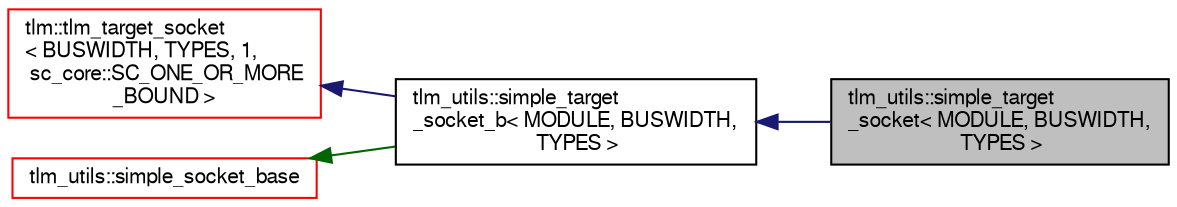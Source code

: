 digraph "tlm_utils::simple_target_socket&lt; MODULE, BUSWIDTH, TYPES &gt;"
{
  edge [fontname="FreeSans",fontsize="10",labelfontname="FreeSans",labelfontsize="10"];
  node [fontname="FreeSans",fontsize="10",shape=record];
  rankdir="LR";
  Node11 [label="tlm_utils::simple_target\l_socket\< MODULE, BUSWIDTH,\l TYPES \>",height=0.2,width=0.4,color="black", fillcolor="grey75", style="filled", fontcolor="black"];
  Node12 -> Node11 [dir="back",color="midnightblue",fontsize="10",style="solid",fontname="FreeSans"];
  Node12 [label="tlm_utils::simple_target\l_socket_b\< MODULE, BUSWIDTH,\l TYPES \>",height=0.2,width=0.4,color="black", fillcolor="white", style="filled",URL="$a02703.html"];
  Node13 -> Node12 [dir="back",color="midnightblue",fontsize="10",style="solid",fontname="FreeSans"];
  Node13 [label="tlm::tlm_target_socket\l\< BUSWIDTH, TYPES, 1,\l sc_core::SC_ONE_OR_MORE\l_BOUND \>",height=0.2,width=0.4,color="red", fillcolor="white", style="filled",URL="$a02523.html"];
  Node23 -> Node12 [dir="back",color="darkgreen",fontsize="10",style="solid",fontname="FreeSans"];
  Node23 [label="tlm_utils::simple_socket_base",height=0.2,width=0.4,color="red", fillcolor="white", style="filled",URL="$a02531.html"];
}
